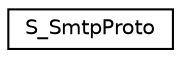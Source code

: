 digraph "Graphical Class Hierarchy"
{
 // LATEX_PDF_SIZE
  edge [fontname="Helvetica",fontsize="10",labelfontname="Helvetica",labelfontsize="10"];
  node [fontname="Helvetica",fontsize="10",shape=record];
  rankdir="LR";
  Node0 [label="S_SmtpProto",height=0.2,width=0.4,color="black", fillcolor="white", style="filled",URL="$structS__SmtpProto.html",tooltip=" "];
}
